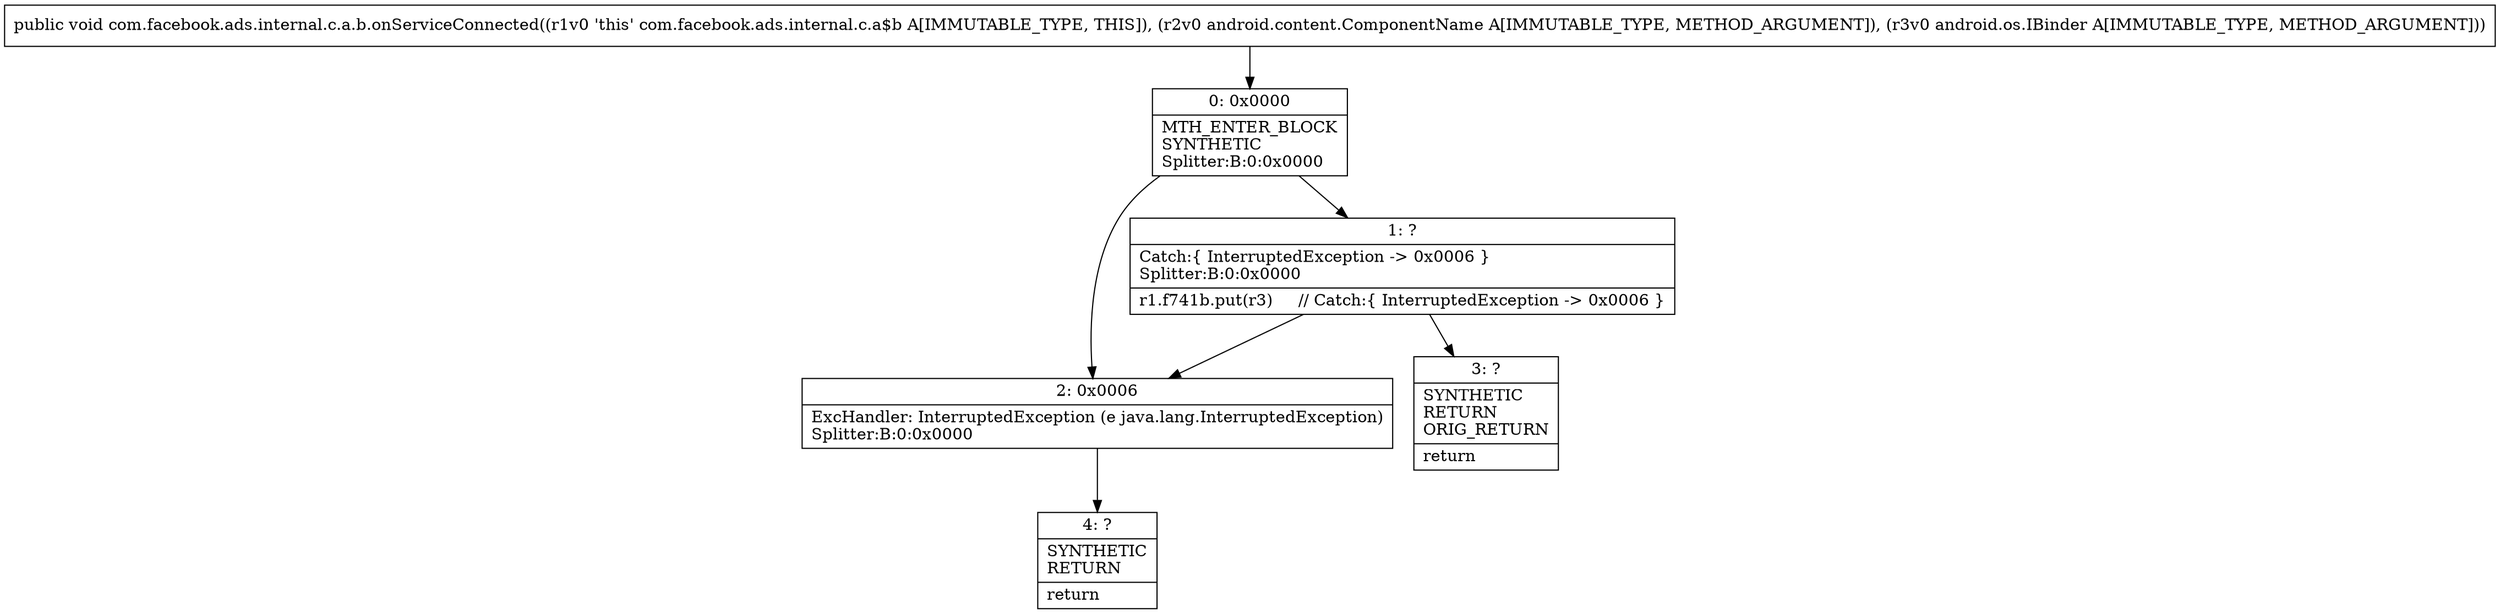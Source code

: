 digraph "CFG forcom.facebook.ads.internal.c.a.b.onServiceConnected(Landroid\/content\/ComponentName;Landroid\/os\/IBinder;)V" {
Node_0 [shape=record,label="{0\:\ 0x0000|MTH_ENTER_BLOCK\lSYNTHETIC\lSplitter:B:0:0x0000\l}"];
Node_1 [shape=record,label="{1\:\ ?|Catch:\{ InterruptedException \-\> 0x0006 \}\lSplitter:B:0:0x0000\l|r1.f741b.put(r3)     \/\/ Catch:\{ InterruptedException \-\> 0x0006 \}\l}"];
Node_2 [shape=record,label="{2\:\ 0x0006|ExcHandler: InterruptedException (e java.lang.InterruptedException)\lSplitter:B:0:0x0000\l}"];
Node_3 [shape=record,label="{3\:\ ?|SYNTHETIC\lRETURN\lORIG_RETURN\l|return\l}"];
Node_4 [shape=record,label="{4\:\ ?|SYNTHETIC\lRETURN\l|return\l}"];
MethodNode[shape=record,label="{public void com.facebook.ads.internal.c.a.b.onServiceConnected((r1v0 'this' com.facebook.ads.internal.c.a$b A[IMMUTABLE_TYPE, THIS]), (r2v0 android.content.ComponentName A[IMMUTABLE_TYPE, METHOD_ARGUMENT]), (r3v0 android.os.IBinder A[IMMUTABLE_TYPE, METHOD_ARGUMENT])) }"];
MethodNode -> Node_0;
Node_0 -> Node_1;
Node_0 -> Node_2;
Node_1 -> Node_2;
Node_1 -> Node_3;
Node_2 -> Node_4;
}

